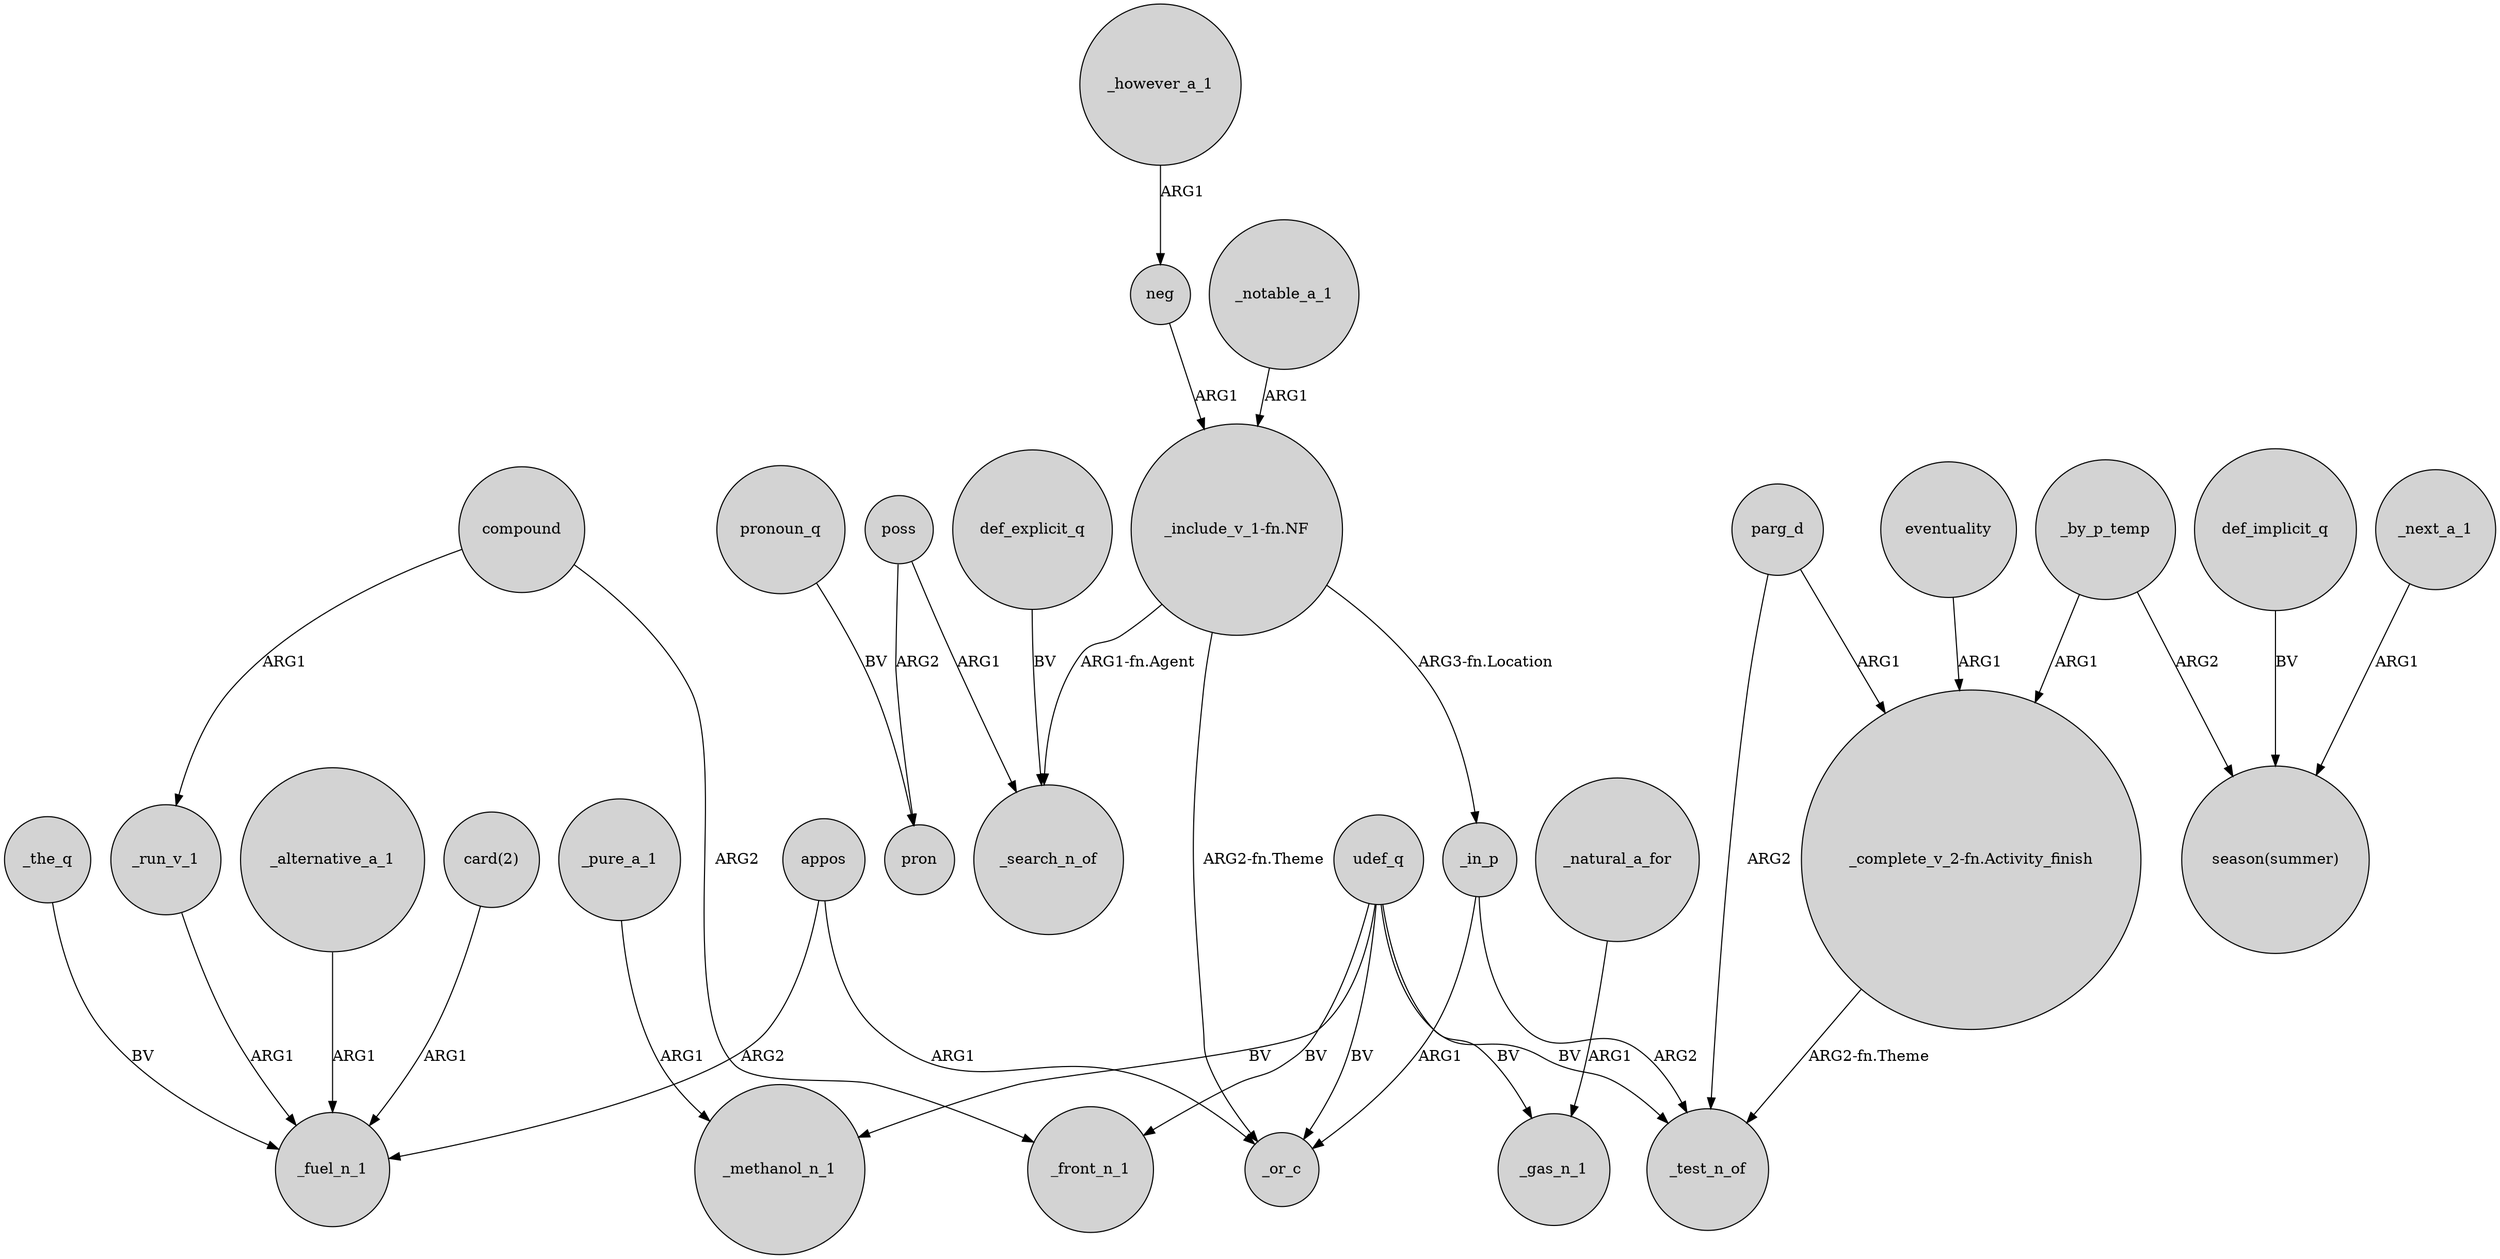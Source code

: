 digraph {
	node [shape=circle style=filled]
	"_complete_v_2-fn.Activity_finish" -> _test_n_of [label="ARG2-fn.Theme"]
	poss -> pron [label=ARG2]
	_pure_a_1 -> _methanol_n_1 [label=ARG1]
	_the_q -> _fuel_n_1 [label=BV]
	_run_v_1 -> _fuel_n_1 [label=ARG1]
	udef_q -> _test_n_of [label=BV]
	appos -> _or_c [label=ARG1]
	eventuality -> "_complete_v_2-fn.Activity_finish" [label=ARG1]
	appos -> _fuel_n_1 [label=ARG2]
	udef_q -> _or_c [label=BV]
	"_include_v_1-fn.NF" -> _or_c [label="ARG2-fn.Theme"]
	pronoun_q -> pron [label=BV]
	_however_a_1 -> neg [label=ARG1]
	_in_p -> _or_c [label=ARG1]
	compound -> _run_v_1 [label=ARG1]
	poss -> _search_n_of [label=ARG1]
	_alternative_a_1 -> _fuel_n_1 [label=ARG1]
	parg_d -> _test_n_of [label=ARG2]
	def_implicit_q -> "season(summer)" [label=BV]
	udef_q -> _gas_n_1 [label=BV]
	parg_d -> "_complete_v_2-fn.Activity_finish" [label=ARG1]
	"card(2)" -> _fuel_n_1 [label=ARG1]
	compound -> _front_n_1 [label=ARG2]
	_natural_a_for -> _gas_n_1 [label=ARG1]
	udef_q -> _front_n_1 [label=BV]
	def_explicit_q -> _search_n_of [label=BV]
	neg -> "_include_v_1-fn.NF" [label=ARG1]
	_by_p_temp -> "_complete_v_2-fn.Activity_finish" [label=ARG1]
	_next_a_1 -> "season(summer)" [label=ARG1]
	_by_p_temp -> "season(summer)" [label=ARG2]
	udef_q -> _methanol_n_1 [label=BV]
	_in_p -> _test_n_of [label=ARG2]
	_notable_a_1 -> "_include_v_1-fn.NF" [label=ARG1]
	"_include_v_1-fn.NF" -> _search_n_of [label="ARG1-fn.Agent"]
	"_include_v_1-fn.NF" -> _in_p [label="ARG3-fn.Location"]
}
